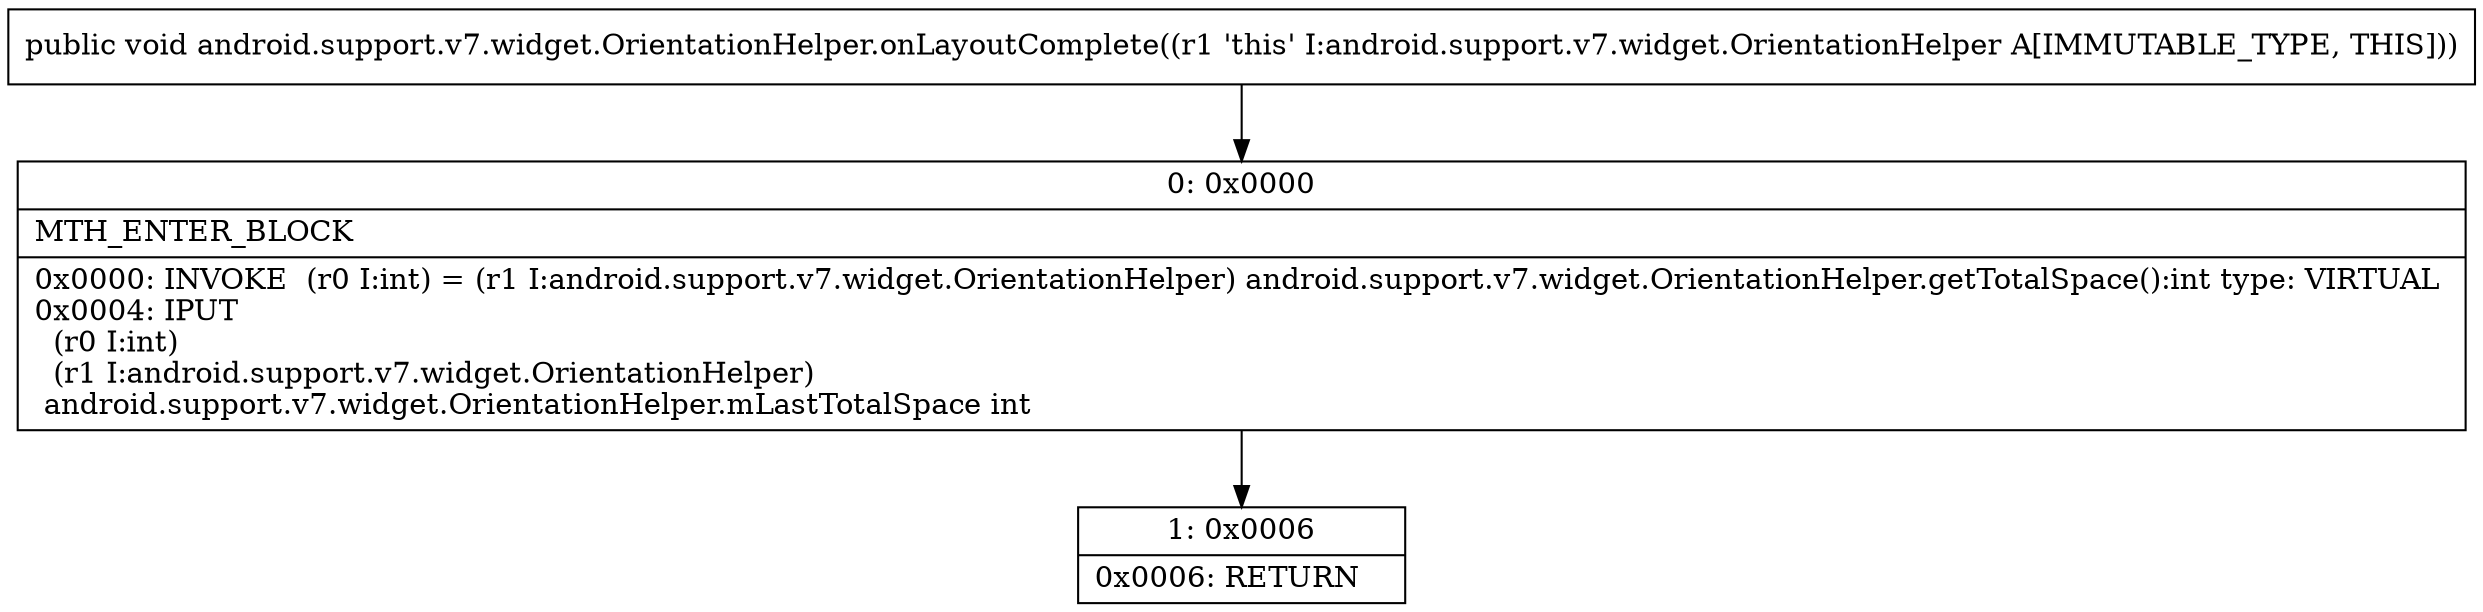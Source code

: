 digraph "CFG forandroid.support.v7.widget.OrientationHelper.onLayoutComplete()V" {
Node_0 [shape=record,label="{0\:\ 0x0000|MTH_ENTER_BLOCK\l|0x0000: INVOKE  (r0 I:int) = (r1 I:android.support.v7.widget.OrientationHelper) android.support.v7.widget.OrientationHelper.getTotalSpace():int type: VIRTUAL \l0x0004: IPUT  \l  (r0 I:int)\l  (r1 I:android.support.v7.widget.OrientationHelper)\l android.support.v7.widget.OrientationHelper.mLastTotalSpace int \l}"];
Node_1 [shape=record,label="{1\:\ 0x0006|0x0006: RETURN   \l}"];
MethodNode[shape=record,label="{public void android.support.v7.widget.OrientationHelper.onLayoutComplete((r1 'this' I:android.support.v7.widget.OrientationHelper A[IMMUTABLE_TYPE, THIS])) }"];
MethodNode -> Node_0;
Node_0 -> Node_1;
}

